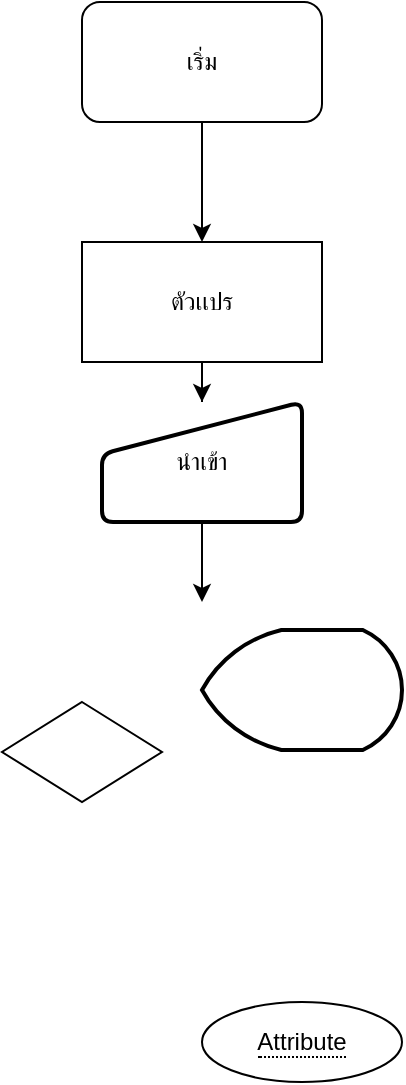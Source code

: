 <mxfile version="22.0.8" type="github">
  <diagram name="หน้า-1" id="IYYpVgitZUw0eZ5C7rkB">
    <mxGraphModel dx="717" dy="394" grid="1" gridSize="10" guides="1" tooltips="1" connect="1" arrows="1" fold="1" page="1" pageScale="1" pageWidth="827" pageHeight="1169" math="0" shadow="0">
      <root>
        <mxCell id="0" />
        <mxCell id="1" parent="0" />
        <mxCell id="6f5Gzbipdl8Cgnjj4et4-11" value="" style="edgeStyle=orthogonalEdgeStyle;rounded=0;orthogonalLoop=1;jettySize=auto;html=1;" edge="1" parent="1" source="6f5Gzbipdl8Cgnjj4et4-2" target="6f5Gzbipdl8Cgnjj4et4-10">
          <mxGeometry relative="1" as="geometry" />
        </mxCell>
        <mxCell id="6f5Gzbipdl8Cgnjj4et4-2" value="เริ่ม" style="rounded=1;whiteSpace=wrap;html=1;" vertex="1" parent="1">
          <mxGeometry x="190" y="270" width="120" height="60" as="geometry" />
        </mxCell>
        <mxCell id="6f5Gzbipdl8Cgnjj4et4-14" value="" style="edgeStyle=orthogonalEdgeStyle;rounded=0;orthogonalLoop=1;jettySize=auto;html=1;" edge="1" parent="1" source="6f5Gzbipdl8Cgnjj4et4-10" target="6f5Gzbipdl8Cgnjj4et4-12">
          <mxGeometry relative="1" as="geometry" />
        </mxCell>
        <mxCell id="6f5Gzbipdl8Cgnjj4et4-10" value="ตัวเเปร" style="rounded=0;whiteSpace=wrap;html=1;" vertex="1" parent="1">
          <mxGeometry x="190" y="390" width="120" height="60" as="geometry" />
        </mxCell>
        <mxCell id="6f5Gzbipdl8Cgnjj4et4-17" value="" style="edgeStyle=orthogonalEdgeStyle;rounded=0;orthogonalLoop=1;jettySize=auto;html=1;" edge="1" parent="1" source="6f5Gzbipdl8Cgnjj4et4-12">
          <mxGeometry relative="1" as="geometry">
            <mxPoint x="250" y="570" as="targetPoint" />
          </mxGeometry>
        </mxCell>
        <mxCell id="6f5Gzbipdl8Cgnjj4et4-12" value="นำเข้า" style="html=1;strokeWidth=2;shape=manualInput;whiteSpace=wrap;rounded=1;size=26;arcSize=11;" vertex="1" parent="1">
          <mxGeometry x="200" y="470" width="100" height="60" as="geometry" />
        </mxCell>
        <mxCell id="6f5Gzbipdl8Cgnjj4et4-23" value="" style="rhombus;whiteSpace=wrap;html=1;" vertex="1" parent="1">
          <mxGeometry x="150" y="620" width="80" height="50" as="geometry" />
        </mxCell>
        <mxCell id="6f5Gzbipdl8Cgnjj4et4-24" value="&lt;span style=&quot;border-bottom: 1px dotted&quot;&gt;Attribute&lt;/span&gt;" style="ellipse;whiteSpace=wrap;html=1;align=center;" vertex="1" parent="1">
          <mxGeometry x="250" y="770" width="100" height="40" as="geometry" />
        </mxCell>
        <mxCell id="6f5Gzbipdl8Cgnjj4et4-25" value="" style="strokeWidth=2;html=1;shape=mxgraph.flowchart.display;whiteSpace=wrap;" vertex="1" parent="1">
          <mxGeometry x="250" y="584" width="100" height="60" as="geometry" />
        </mxCell>
      </root>
    </mxGraphModel>
  </diagram>
</mxfile>
